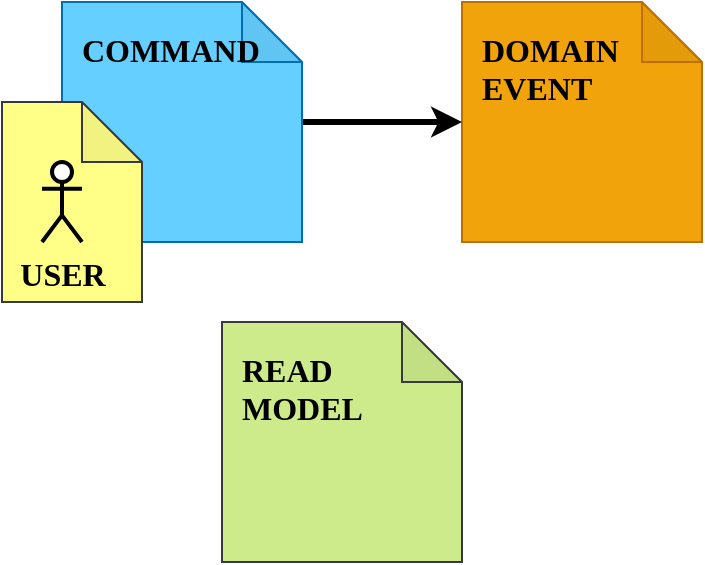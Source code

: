 <mxfile>
    <diagram id="E05WuinE-GsztsUl-9Fj" name="Page-1">
        <mxGraphModel dx="857" dy="899" grid="1" gridSize="10" guides="1" tooltips="1" connect="1" arrows="1" fold="1" page="1" pageScale="1" pageWidth="850" pageHeight="1100" math="0" shadow="0">
            <root>
                <mxCell id="0"/>
                <mxCell id="1" parent="0"/>
                <mxCell id="2" value="DOMAIN EVENT" style="shape=note;whiteSpace=wrap;html=1;backgroundOutline=1;darkOpacity=0.05;fillColor=#f0a30a;strokeColor=#BD7000;fontColor=#000000;fontSize=16;fontStyle=1;align=left;verticalAlign=top;spacing=10;fontFamily=Comic Sans MS;" vertex="1" parent="1">
                    <mxGeometry x="280" y="80" width="120" height="120" as="geometry"/>
                </mxCell>
                <mxCell id="4" style="edgeStyle=none;html=1;strokeWidth=3;" edge="1" parent="1" source="3" target="2">
                    <mxGeometry relative="1" as="geometry"/>
                </mxCell>
                <mxCell id="3" value="COMMAND" style="shape=note;whiteSpace=wrap;html=1;backgroundOutline=1;darkOpacity=0.05;fillColor=#65D0FF;strokeColor=#006EAF;fontColor=#000000;fontSize=16;fontStyle=1;align=left;verticalAlign=top;spacing=10;fontFamily=Comic Sans MS;" vertex="1" parent="1">
                    <mxGeometry x="80" y="80" width="120" height="120" as="geometry"/>
                </mxCell>
                <mxCell id="5" value="" style="shape=note;whiteSpace=wrap;html=1;backgroundOutline=1;darkOpacity=0.05;fillColor=#ffff88;strokeColor=#36393d;fontSize=16;fontStyle=1;align=left;verticalAlign=top;spacing=10;fontFamily=Comic Sans MS;" vertex="1" parent="1">
                    <mxGeometry x="50" y="130" width="70" height="100" as="geometry"/>
                </mxCell>
                <mxCell id="6" value="USER" style="shape=umlActor;verticalLabelPosition=bottom;verticalAlign=top;html=1;outlineConnect=0;fontFamily=Comic Sans MS;fontStyle=1;fontSize=16;strokeWidth=2;" vertex="1" parent="1">
                    <mxGeometry x="70" y="160" width="20" height="40" as="geometry"/>
                </mxCell>
                <mxCell id="9" value="READ MODEL" style="shape=note;whiteSpace=wrap;html=1;backgroundOutline=1;darkOpacity=0.05;fillColor=#cdeb8b;strokeColor=#36393d;fontSize=16;fontStyle=1;align=left;verticalAlign=top;spacing=10;fontFamily=Comic Sans MS;" vertex="1" parent="1">
                    <mxGeometry x="160" y="240" width="120" height="120" as="geometry"/>
                </mxCell>
            </root>
        </mxGraphModel>
    </diagram>
</mxfile>
